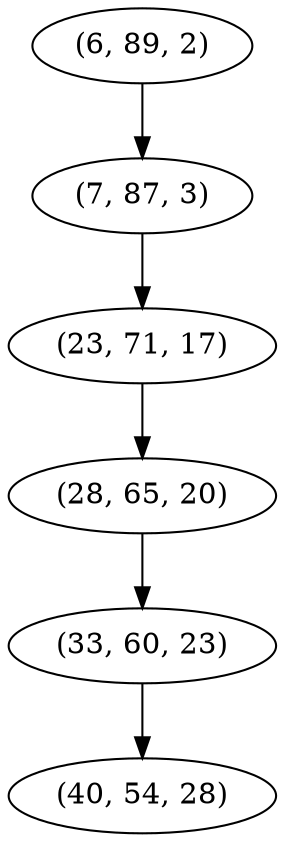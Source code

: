 digraph tree {
    "(6, 89, 2)";
    "(7, 87, 3)";
    "(23, 71, 17)";
    "(28, 65, 20)";
    "(33, 60, 23)";
    "(40, 54, 28)";
    "(6, 89, 2)" -> "(7, 87, 3)";
    "(7, 87, 3)" -> "(23, 71, 17)";
    "(23, 71, 17)" -> "(28, 65, 20)";
    "(28, 65, 20)" -> "(33, 60, 23)";
    "(33, 60, 23)" -> "(40, 54, 28)";
}
